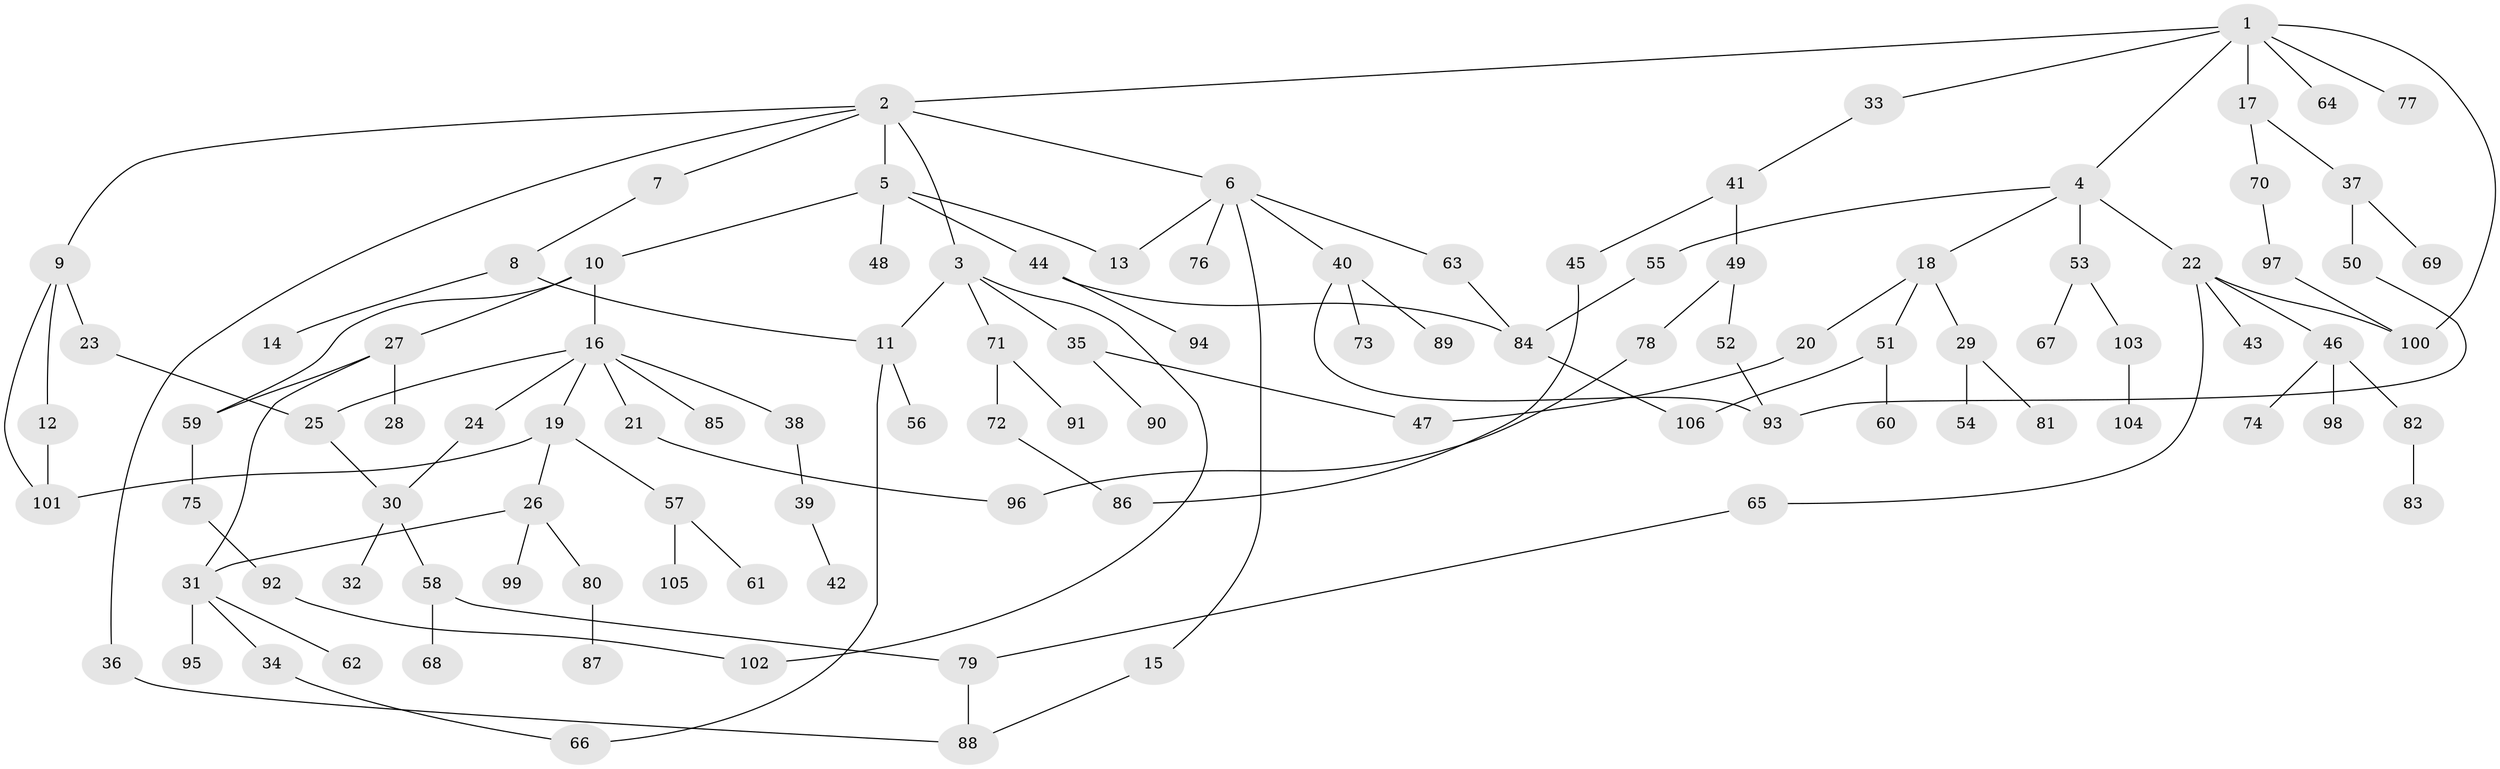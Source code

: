 // Generated by graph-tools (version 1.1) at 2025/41/03/09/25 04:41:23]
// undirected, 106 vertices, 128 edges
graph export_dot {
graph [start="1"]
  node [color=gray90,style=filled];
  1;
  2;
  3;
  4;
  5;
  6;
  7;
  8;
  9;
  10;
  11;
  12;
  13;
  14;
  15;
  16;
  17;
  18;
  19;
  20;
  21;
  22;
  23;
  24;
  25;
  26;
  27;
  28;
  29;
  30;
  31;
  32;
  33;
  34;
  35;
  36;
  37;
  38;
  39;
  40;
  41;
  42;
  43;
  44;
  45;
  46;
  47;
  48;
  49;
  50;
  51;
  52;
  53;
  54;
  55;
  56;
  57;
  58;
  59;
  60;
  61;
  62;
  63;
  64;
  65;
  66;
  67;
  68;
  69;
  70;
  71;
  72;
  73;
  74;
  75;
  76;
  77;
  78;
  79;
  80;
  81;
  82;
  83;
  84;
  85;
  86;
  87;
  88;
  89;
  90;
  91;
  92;
  93;
  94;
  95;
  96;
  97;
  98;
  99;
  100;
  101;
  102;
  103;
  104;
  105;
  106;
  1 -- 2;
  1 -- 4;
  1 -- 17;
  1 -- 33;
  1 -- 64;
  1 -- 77;
  1 -- 100;
  2 -- 3;
  2 -- 5;
  2 -- 6;
  2 -- 7;
  2 -- 9;
  2 -- 36;
  3 -- 35;
  3 -- 71;
  3 -- 102;
  3 -- 11;
  4 -- 18;
  4 -- 22;
  4 -- 53;
  4 -- 55;
  5 -- 10;
  5 -- 13;
  5 -- 44;
  5 -- 48;
  6 -- 15;
  6 -- 40;
  6 -- 63;
  6 -- 76;
  6 -- 13;
  7 -- 8;
  8 -- 11;
  8 -- 14;
  9 -- 12;
  9 -- 23;
  9 -- 101;
  10 -- 16;
  10 -- 27;
  10 -- 59;
  11 -- 56;
  11 -- 66;
  12 -- 101;
  15 -- 88;
  16 -- 19;
  16 -- 21;
  16 -- 24;
  16 -- 25;
  16 -- 38;
  16 -- 85;
  17 -- 37;
  17 -- 70;
  18 -- 20;
  18 -- 29;
  18 -- 51;
  19 -- 26;
  19 -- 57;
  19 -- 101;
  20 -- 47;
  21 -- 96;
  22 -- 43;
  22 -- 46;
  22 -- 65;
  22 -- 100;
  23 -- 25;
  24 -- 30;
  25 -- 30;
  26 -- 80;
  26 -- 99;
  26 -- 31;
  27 -- 28;
  27 -- 31;
  27 -- 59;
  29 -- 54;
  29 -- 81;
  30 -- 32;
  30 -- 58;
  31 -- 34;
  31 -- 62;
  31 -- 95;
  33 -- 41;
  34 -- 66;
  35 -- 90;
  35 -- 47;
  36 -- 88;
  37 -- 50;
  37 -- 69;
  38 -- 39;
  39 -- 42;
  40 -- 73;
  40 -- 89;
  40 -- 93;
  41 -- 45;
  41 -- 49;
  44 -- 94;
  44 -- 84;
  45 -- 86;
  46 -- 74;
  46 -- 82;
  46 -- 98;
  49 -- 52;
  49 -- 78;
  50 -- 93;
  51 -- 60;
  51 -- 106;
  52 -- 93;
  53 -- 67;
  53 -- 103;
  55 -- 84;
  57 -- 61;
  57 -- 105;
  58 -- 68;
  58 -- 79;
  59 -- 75;
  63 -- 84;
  65 -- 79;
  70 -- 97;
  71 -- 72;
  71 -- 91;
  72 -- 86;
  75 -- 92;
  78 -- 96;
  79 -- 88;
  80 -- 87;
  82 -- 83;
  84 -- 106;
  92 -- 102;
  97 -- 100;
  103 -- 104;
}
